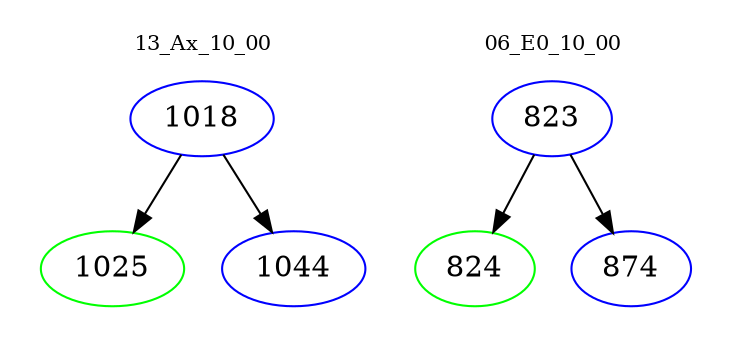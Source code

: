 digraph{
subgraph cluster_0 {
color = white
label = "13_Ax_10_00";
fontsize=10;
T0_1018 [label="1018", color="blue"]
T0_1018 -> T0_1025 [color="black"]
T0_1025 [label="1025", color="green"]
T0_1018 -> T0_1044 [color="black"]
T0_1044 [label="1044", color="blue"]
}
subgraph cluster_1 {
color = white
label = "06_E0_10_00";
fontsize=10;
T1_823 [label="823", color="blue"]
T1_823 -> T1_824 [color="black"]
T1_824 [label="824", color="green"]
T1_823 -> T1_874 [color="black"]
T1_874 [label="874", color="blue"]
}
}
